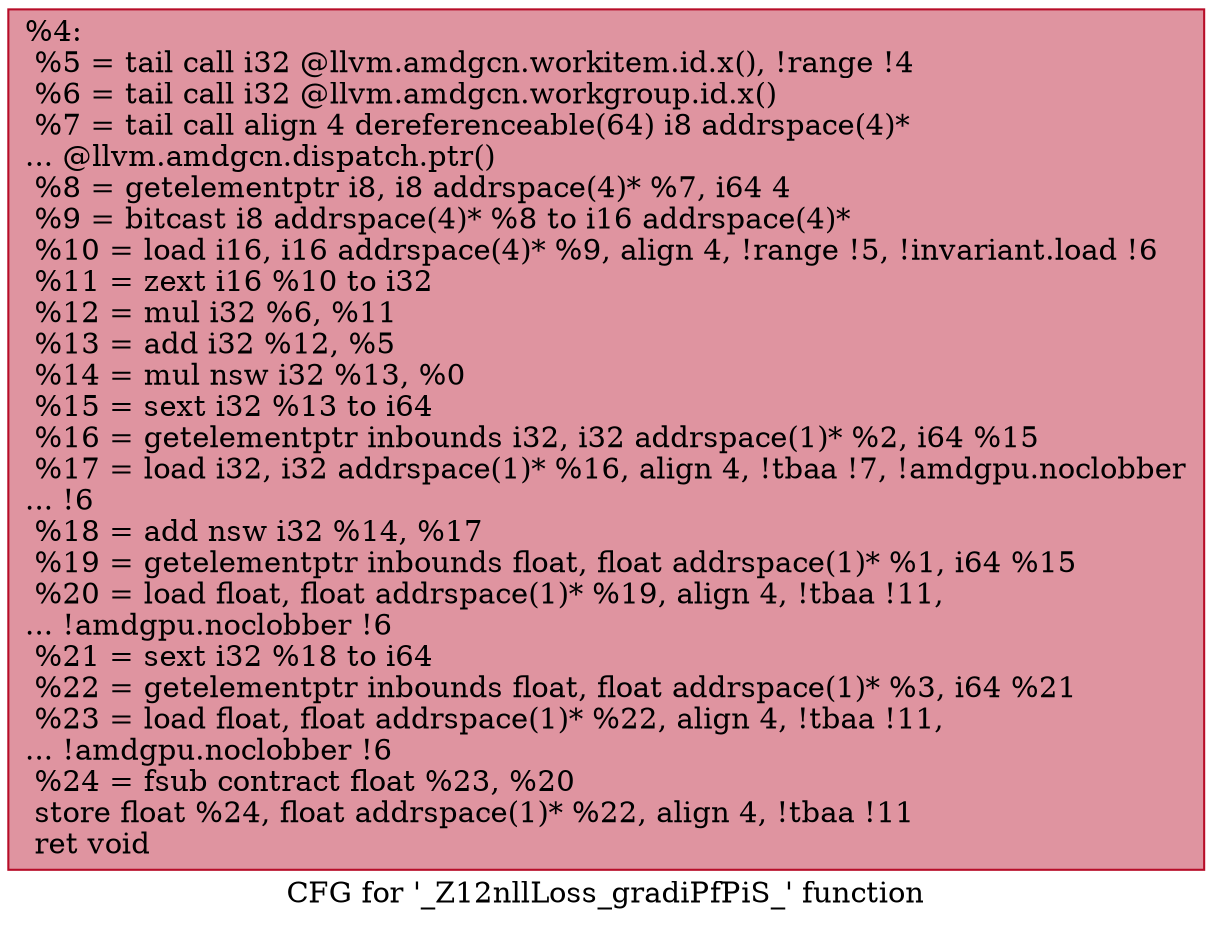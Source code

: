 digraph "CFG for '_Z12nllLoss_gradiPfPiS_' function" {
	label="CFG for '_Z12nllLoss_gradiPfPiS_' function";

	Node0x5a0d0f0 [shape=record,color="#b70d28ff", style=filled, fillcolor="#b70d2870",label="{%4:\l  %5 = tail call i32 @llvm.amdgcn.workitem.id.x(), !range !4\l  %6 = tail call i32 @llvm.amdgcn.workgroup.id.x()\l  %7 = tail call align 4 dereferenceable(64) i8 addrspace(4)*\l... @llvm.amdgcn.dispatch.ptr()\l  %8 = getelementptr i8, i8 addrspace(4)* %7, i64 4\l  %9 = bitcast i8 addrspace(4)* %8 to i16 addrspace(4)*\l  %10 = load i16, i16 addrspace(4)* %9, align 4, !range !5, !invariant.load !6\l  %11 = zext i16 %10 to i32\l  %12 = mul i32 %6, %11\l  %13 = add i32 %12, %5\l  %14 = mul nsw i32 %13, %0\l  %15 = sext i32 %13 to i64\l  %16 = getelementptr inbounds i32, i32 addrspace(1)* %2, i64 %15\l  %17 = load i32, i32 addrspace(1)* %16, align 4, !tbaa !7, !amdgpu.noclobber\l... !6\l  %18 = add nsw i32 %14, %17\l  %19 = getelementptr inbounds float, float addrspace(1)* %1, i64 %15\l  %20 = load float, float addrspace(1)* %19, align 4, !tbaa !11,\l... !amdgpu.noclobber !6\l  %21 = sext i32 %18 to i64\l  %22 = getelementptr inbounds float, float addrspace(1)* %3, i64 %21\l  %23 = load float, float addrspace(1)* %22, align 4, !tbaa !11,\l... !amdgpu.noclobber !6\l  %24 = fsub contract float %23, %20\l  store float %24, float addrspace(1)* %22, align 4, !tbaa !11\l  ret void\l}"];
}
